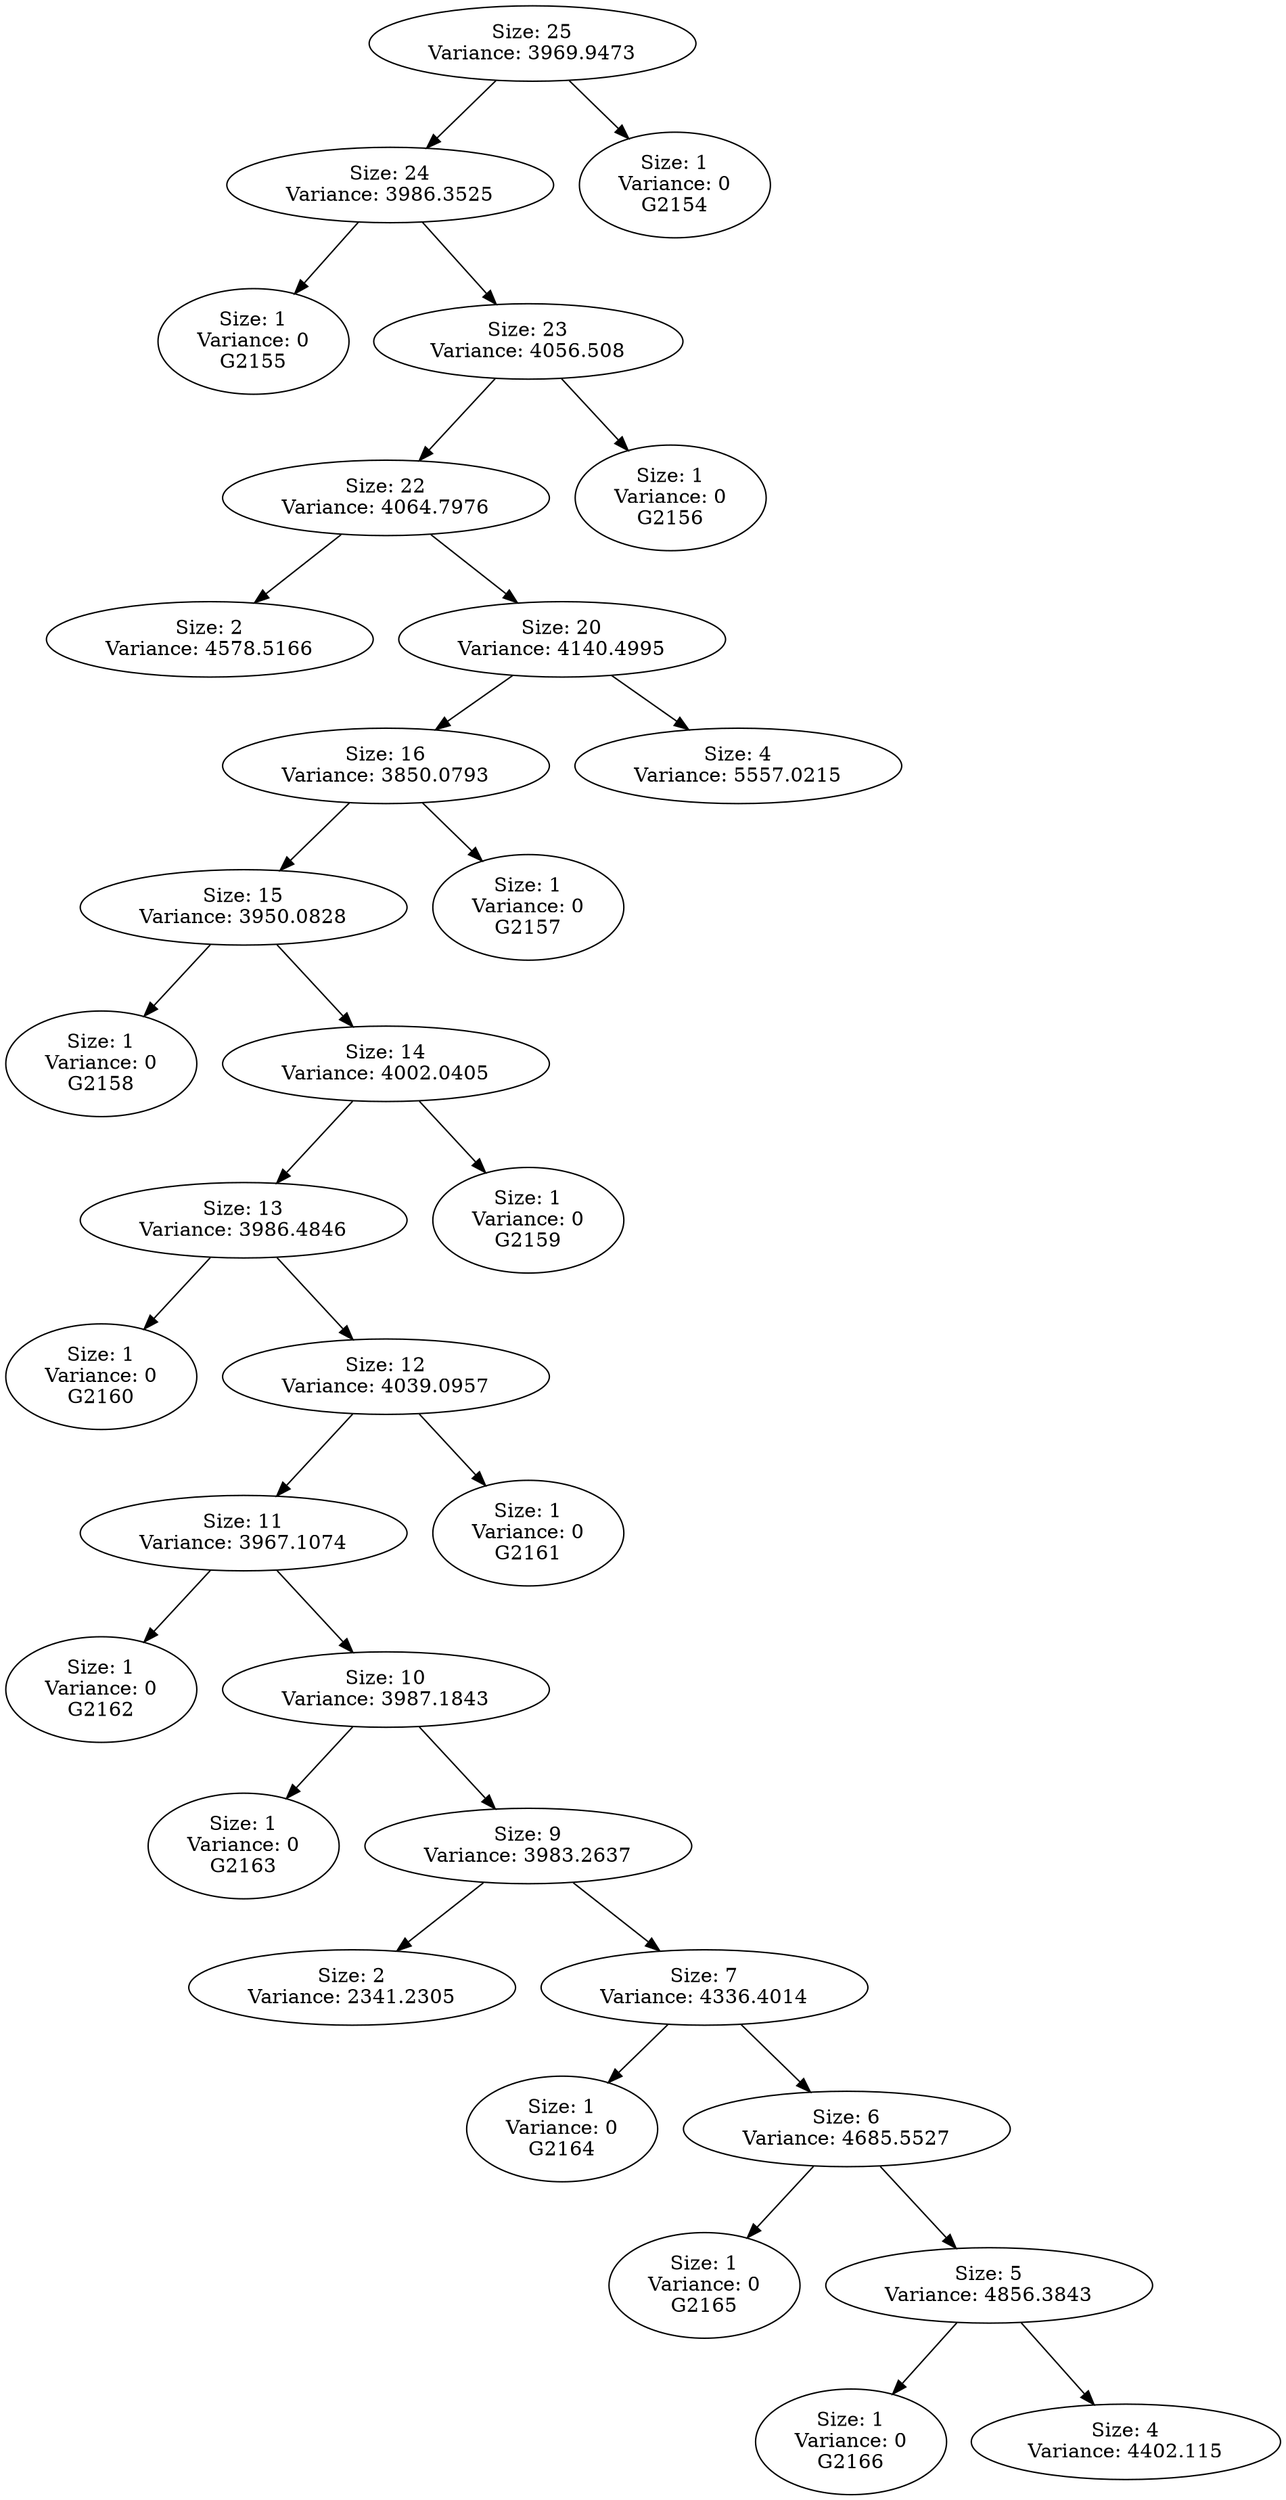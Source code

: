 DIGRAPH G {
"Size: 25\nVariance: 3969.9473" -> "Size: 24\nVariance: 3986.3525" L=0;
"Size: 25\nVariance: 3969.9473" -> "Size: 1\nVariance: 0\nG2154" L=0;
"Size: 24\nVariance: 3986.3525" -> "Size: 1\nVariance: 0\nG2155" L=1;
"Size: 24\nVariance: 3986.3525" -> "Size: 23\nVariance: 4056.508" L=1;
"Size: 23\nVariance: 4056.508" -> "Size: 22\nVariance: 4064.7976" L=2;
"Size: 23\nVariance: 4056.508" -> "Size: 1\nVariance: 0\nG2156" L=2;
"Size: 22\nVariance: 4064.7976" -> "Size: 2\nVariance: 4578.5166" L=3;
"Size: 22\nVariance: 4064.7976" -> "Size: 20\nVariance: 4140.4995" L=3;
"Size: 20\nVariance: 4140.4995" -> "Size: 16\nVariance: 3850.0793" L=4;
"Size: 20\nVariance: 4140.4995" -> "Size: 4\nVariance: 5557.0215" L=4;
"Size: 16\nVariance: 3850.0793" -> "Size: 15\nVariance: 3950.0828" L=5;
"Size: 16\nVariance: 3850.0793" -> "Size: 1\nVariance: 0\nG2157" L=5;
"Size: 15\nVariance: 3950.0828" -> "Size: 1\nVariance: 0\nG2158" L=6;
"Size: 15\nVariance: 3950.0828" -> "Size: 14\nVariance: 4002.0405" L=6;
"Size: 14\nVariance: 4002.0405" -> "Size: 13\nVariance: 3986.4846" L=7;
"Size: 14\nVariance: 4002.0405" -> "Size: 1\nVariance: 0\nG2159" L=7;
"Size: 13\nVariance: 3986.4846" -> "Size: 1\nVariance: 0\nG2160" L=8;
"Size: 13\nVariance: 3986.4846" -> "Size: 12\nVariance: 4039.0957" L=8;
"Size: 12\nVariance: 4039.0957" -> "Size: 11\nVariance: 3967.1074" L=9;
"Size: 12\nVariance: 4039.0957" -> "Size: 1\nVariance: 0\nG2161" L=9;
"Size: 11\nVariance: 3967.1074" -> "Size: 1\nVariance: 0\nG2162" L=10;
"Size: 11\nVariance: 3967.1074" -> "Size: 10\nVariance: 3987.1843" L=10;
"Size: 10\nVariance: 3987.1843" -> "Size: 1\nVariance: 0\nG2163" L=11;
"Size: 10\nVariance: 3987.1843" -> "Size: 9\nVariance: 3983.2637" L=11;
"Size: 9\nVariance: 3983.2637" -> "Size: 2\nVariance: 2341.2305" L=12;
"Size: 9\nVariance: 3983.2637" -> "Size: 7\nVariance: 4336.4014" L=12;
"Size: 7\nVariance: 4336.4014" -> "Size: 1\nVariance: 0\nG2164" L=13;
"Size: 7\nVariance: 4336.4014" -> "Size: 6\nVariance: 4685.5527" L=13;
"Size: 6\nVariance: 4685.5527" -> "Size: 1\nVariance: 0\nG2165" L=14;
"Size: 6\nVariance: 4685.5527" -> "Size: 5\nVariance: 4856.3843" L=14;
"Size: 5\nVariance: 4856.3843" -> "Size: 1\nVariance: 0\nG2166" L=15;
"Size: 5\nVariance: 4856.3843" -> "Size: 4\nVariance: 4402.115" L=15;
}
